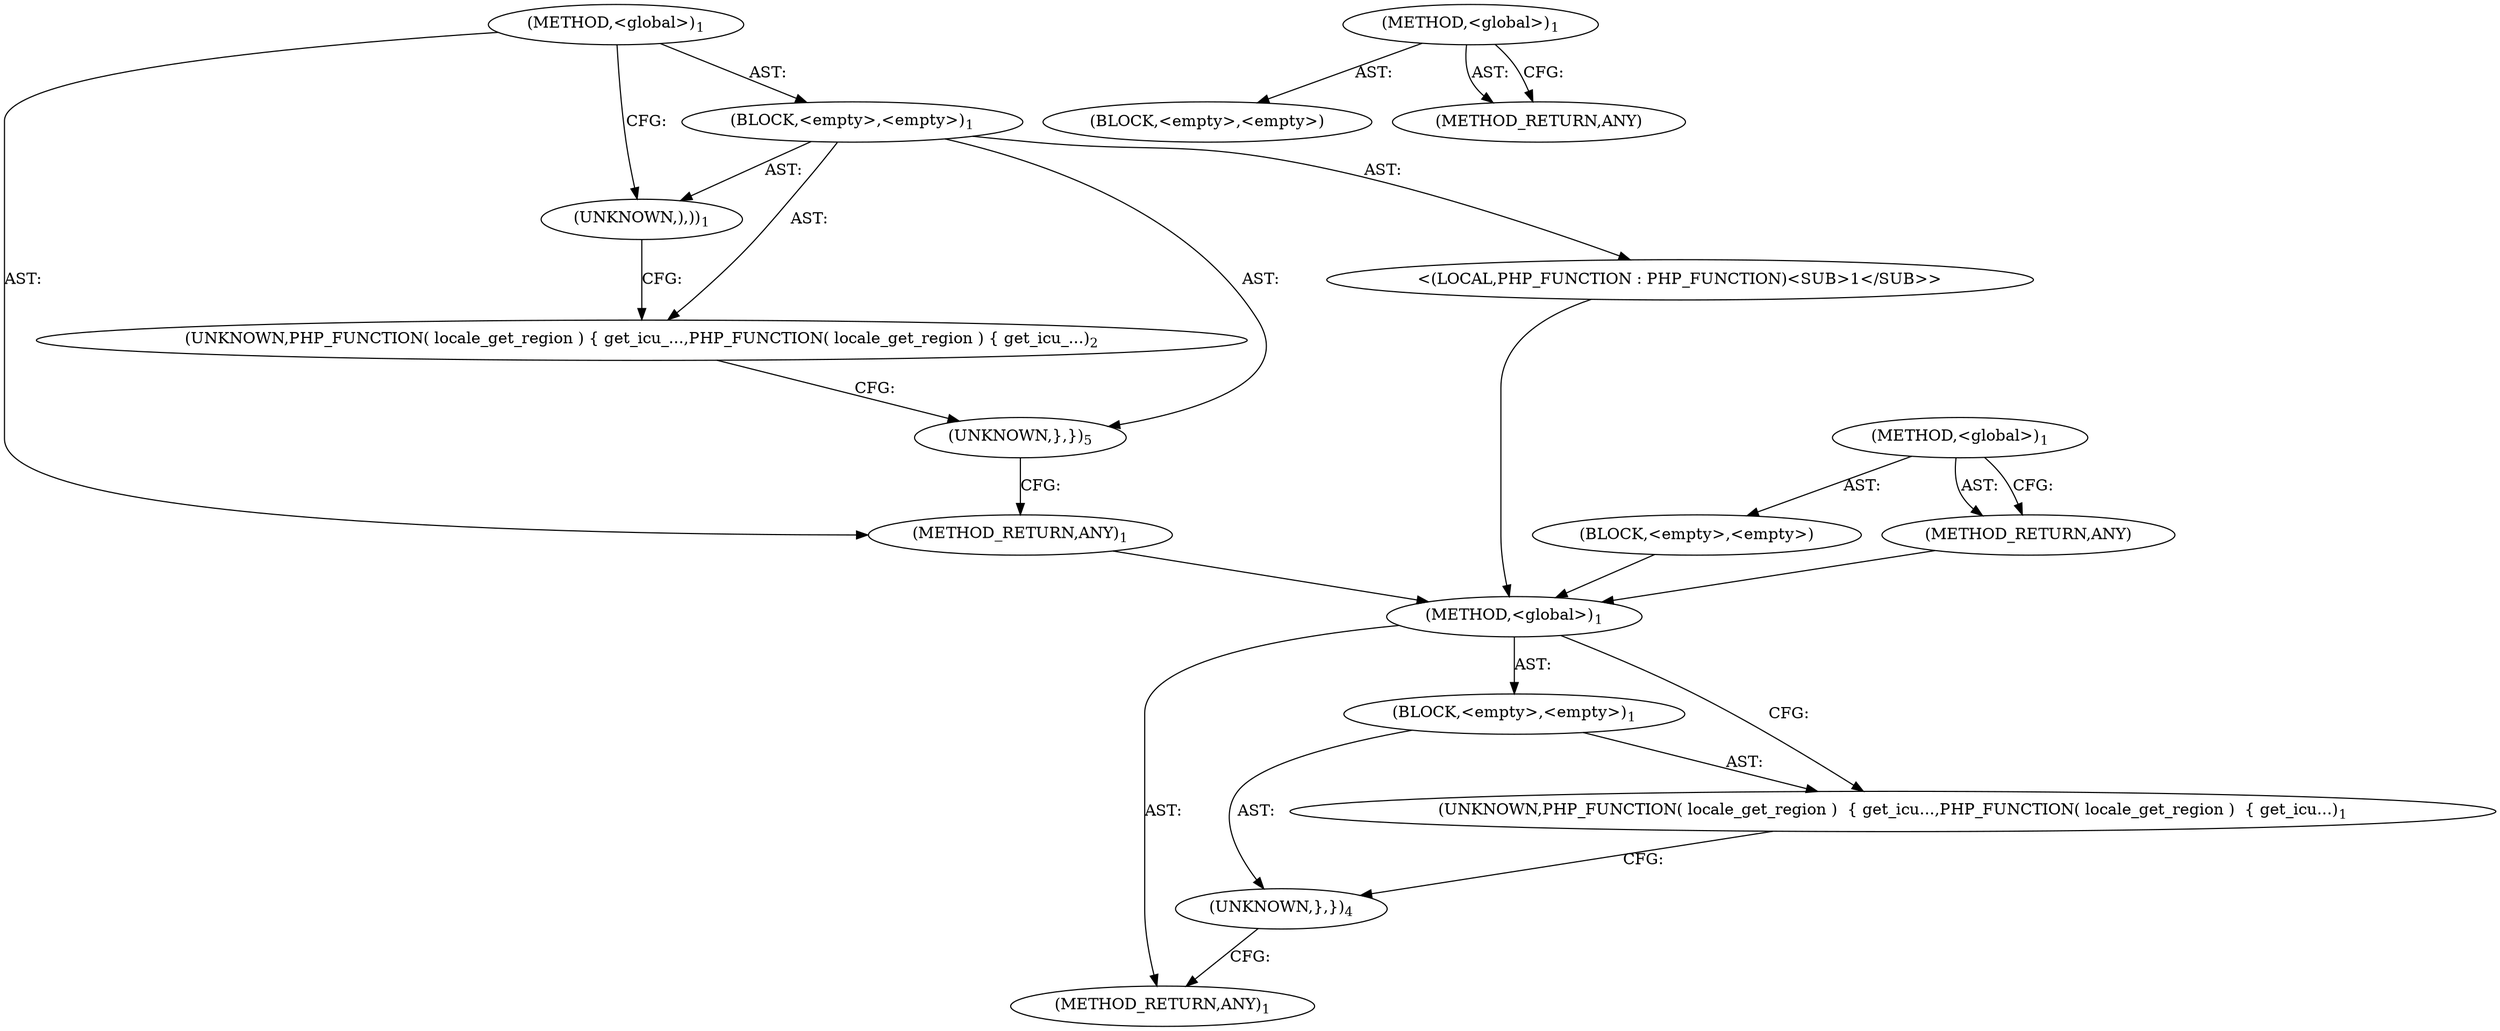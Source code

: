 digraph "&lt;global&gt;" {
vulnerable_6 [label=<(METHOD,&lt;global&gt;)<SUB>1</SUB>>];
vulnerable_7 [label=<(BLOCK,&lt;empty&gt;,&lt;empty&gt;)<SUB>1</SUB>>];
vulnerable_8 [label=<(UNKNOWN,PHP_FUNCTION( locale_get_region ) 
 {
 	get_icu...,PHP_FUNCTION( locale_get_region ) 
 {
 	get_icu...)<SUB>1</SUB>>];
vulnerable_9 [label=<(UNKNOWN,},})<SUB>4</SUB>>];
vulnerable_10 [label=<(METHOD_RETURN,ANY)<SUB>1</SUB>>];
vulnerable_15 [label=<(METHOD,&lt;global&gt;)<SUB>1</SUB>>];
vulnerable_16 [label=<(BLOCK,&lt;empty&gt;,&lt;empty&gt;)>];
vulnerable_17 [label=<(METHOD_RETURN,ANY)>];
fixed_6 [label=<(METHOD,&lt;global&gt;)<SUB>1</SUB>>];
fixed_7 [label=<(BLOCK,&lt;empty&gt;,&lt;empty&gt;)<SUB>1</SUB>>];
fixed_8 [label="<(LOCAL,PHP_FUNCTION : PHP_FUNCTION)<SUB>1</SUB>>"];
fixed_9 [label=<(UNKNOWN,),))<SUB>1</SUB>>];
fixed_10 [label=<(UNKNOWN,PHP_FUNCTION( locale_get_region )
 {
 	get_icu_...,PHP_FUNCTION( locale_get_region )
 {
 	get_icu_...)<SUB>2</SUB>>];
fixed_11 [label=<(UNKNOWN,},})<SUB>5</SUB>>];
fixed_12 [label=<(METHOD_RETURN,ANY)<SUB>1</SUB>>];
fixed_19 [label=<(METHOD,&lt;global&gt;)<SUB>1</SUB>>];
fixed_20 [label=<(BLOCK,&lt;empty&gt;,&lt;empty&gt;)>];
fixed_21 [label=<(METHOD_RETURN,ANY)>];
vulnerable_6 -> vulnerable_7  [key=0, label="AST: "];
vulnerable_6 -> vulnerable_10  [key=0, label="AST: "];
vulnerable_6 -> vulnerable_8  [key=0, label="CFG: "];
vulnerable_7 -> vulnerable_8  [key=0, label="AST: "];
vulnerable_7 -> vulnerable_9  [key=0, label="AST: "];
vulnerable_8 -> vulnerable_9  [key=0, label="CFG: "];
vulnerable_9 -> vulnerable_10  [key=0, label="CFG: "];
vulnerable_15 -> vulnerable_16  [key=0, label="AST: "];
vulnerable_15 -> vulnerable_17  [key=0, label="AST: "];
vulnerable_15 -> vulnerable_17  [key=1, label="CFG: "];
fixed_6 -> fixed_7  [key=0, label="AST: "];
fixed_6 -> fixed_12  [key=0, label="AST: "];
fixed_6 -> fixed_9  [key=0, label="CFG: "];
fixed_7 -> fixed_8  [key=0, label="AST: "];
fixed_7 -> fixed_9  [key=0, label="AST: "];
fixed_7 -> fixed_10  [key=0, label="AST: "];
fixed_7 -> fixed_11  [key=0, label="AST: "];
fixed_8 -> vulnerable_6  [key=0];
fixed_9 -> fixed_10  [key=0, label="CFG: "];
fixed_10 -> fixed_11  [key=0, label="CFG: "];
fixed_11 -> fixed_12  [key=0, label="CFG: "];
fixed_12 -> vulnerable_6  [key=0];
fixed_19 -> fixed_20  [key=0, label="AST: "];
fixed_19 -> fixed_21  [key=0, label="AST: "];
fixed_19 -> fixed_21  [key=1, label="CFG: "];
fixed_20 -> vulnerable_6  [key=0];
fixed_21 -> vulnerable_6  [key=0];
}
